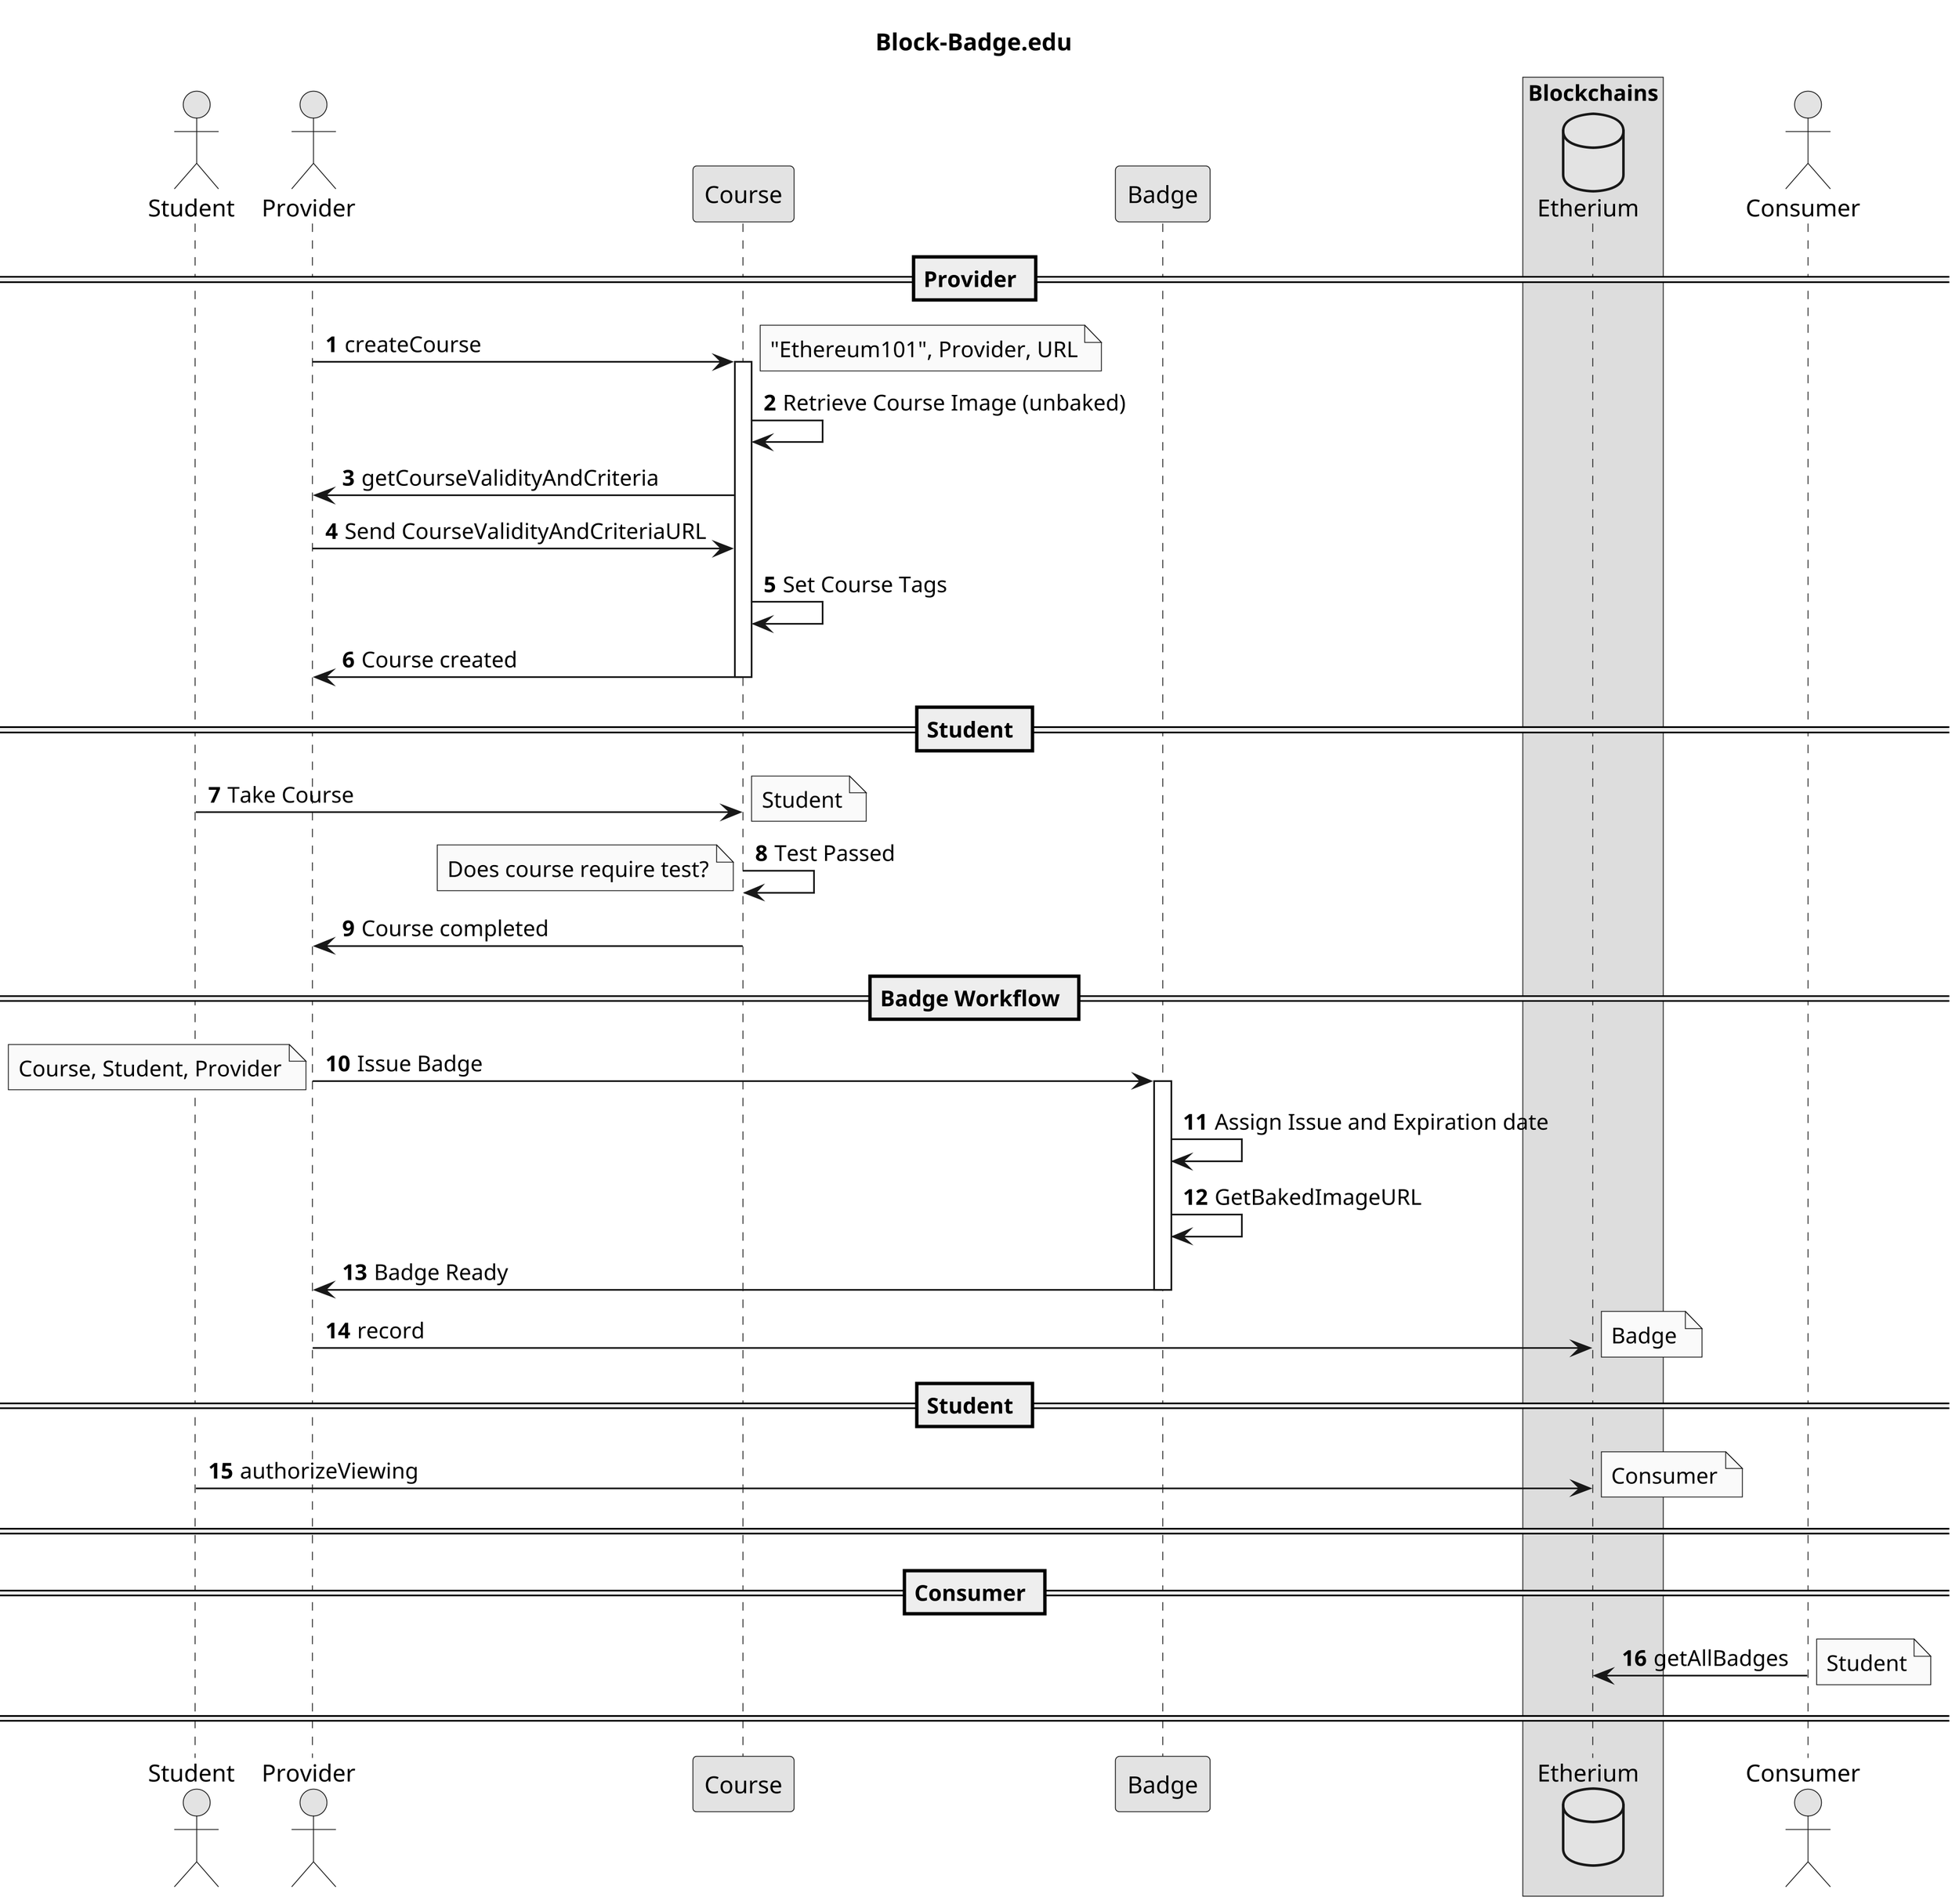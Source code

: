 @startuml

title Block-Badge.edu

skinparam monochrome true
skinparam dpi 300

autonumber

actor Student
actor Provider
database "Etherium"

== Provider ==

Provider -> Course: createCourse
note right: "Ethereum101", Provider, URL
activate Course
Course -> Course: Retrieve Course Image (unbaked)
Course -> Provider: getCourseValidityAndCriteria
Provider -> Course: Send CourseValidityAndCriteriaURL
Course -> Course: Set Course Tags
Course -> Provider: Course created
deactivate Course

== Student ==

Student -> Course: Take Course
note right: Student
Course -> Course: Test Passed
note left: Does course require test?
Course -> Provider: Course completed

== Badge Workflow ==

Provider -> Badge: Issue Badge
note left: Course, Student, Provider
activate Badge
Badge -> Badge: Assign Issue and Expiration date
Badge -> Badge: GetBakedImageURL
Badge -> Provider: Badge Ready
deactivate Badge
Provider -> Etherium: record
note right: Badge

  box "Blockchains"
    participant Etherium
  end box

actor Consumer

== Student ==

Student -> Etherium: authorizeViewing
note right: Consumer

==  ==

== Consumer ==

Consumer -> Etherium: getAllBadges
note right: Student

==  ==

@enduml
